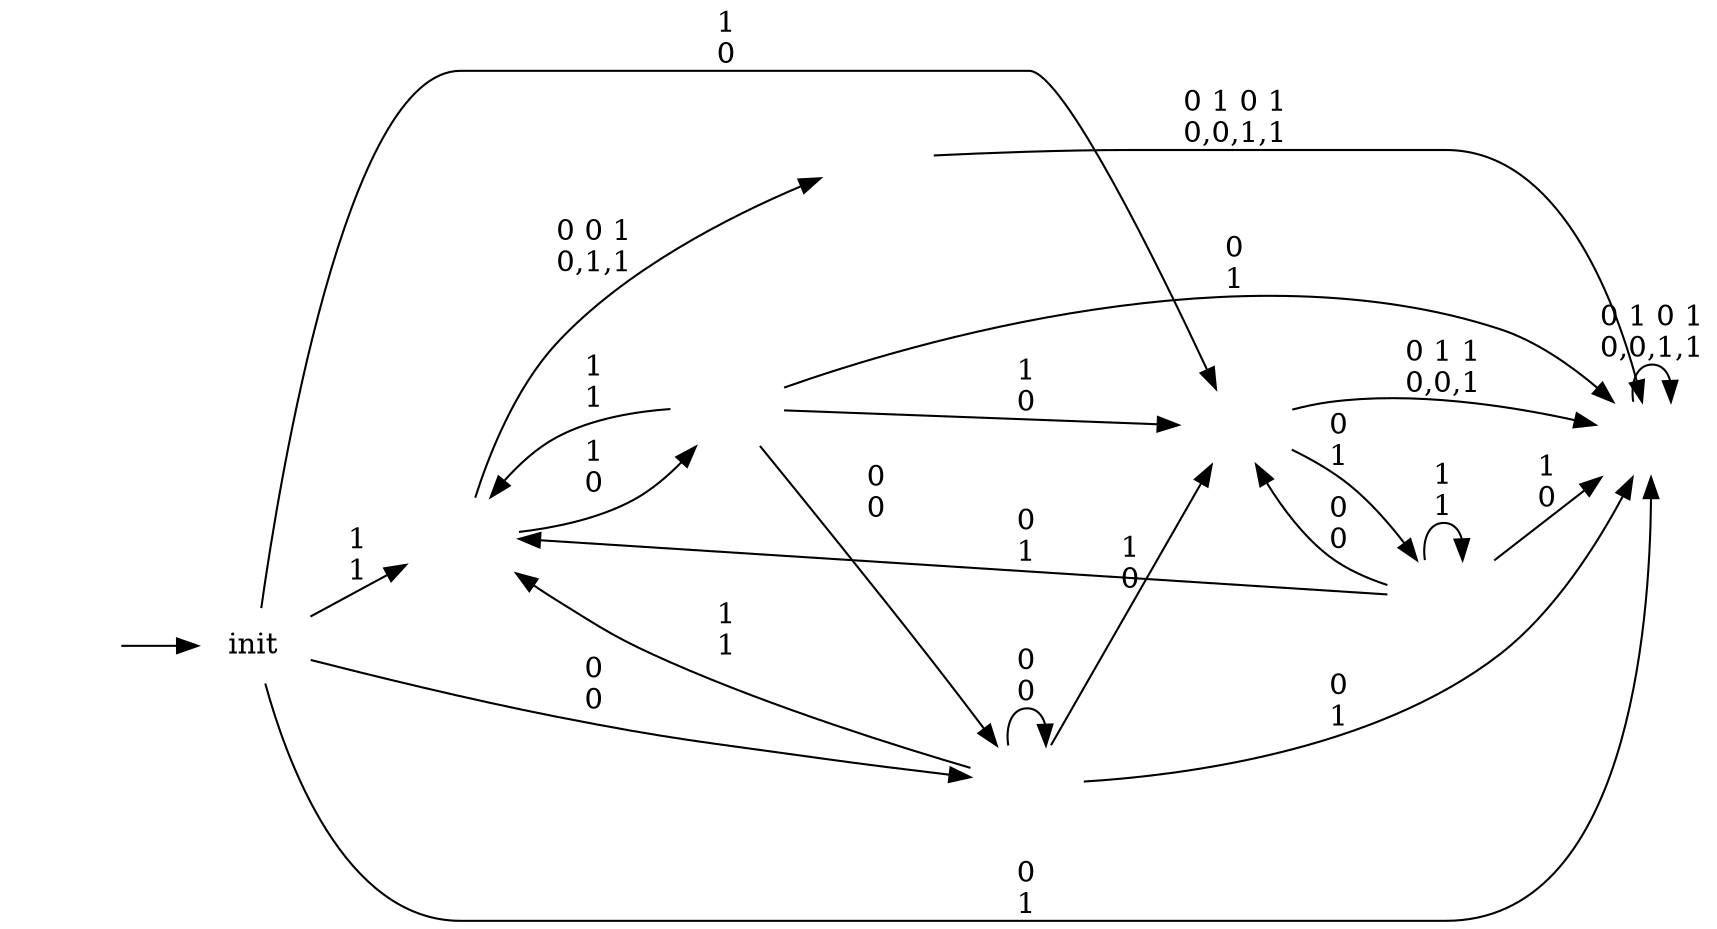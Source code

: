 digraph G {
rankdir="LR";node[shape=none];
"#entry#"[shape=none label=""];
"(#(0 1 0) #(1 0 1) #(1 1 0))"[image="010+101+110.png", label=""];
"(#(0 1 1) #(1 0 1) #(1 1 1))"[image="011+101+111.png", label=""];
"(#(1 1 0) #(1 1 1))"[image="110+111.png", label=""];
"(#(0 0 0) #(0 0 1) #(0 1 0) #(0 1 1) #(1 0 0) #(1 0 1) #(1 1 0) #(1 1 1))"[image="000+001+010+011+100+101+110+111.png", label=""];
"#nil"[image="btm.png", label=""];
"(#(1 0 0) #(1 0 1) #(1 1 0) #(1 1 1))"[image="100+101+110+111.png", label=""];
"(#(0 1 0) #(0 1 1) #(1 1 0) #(1 1 1))"[image="010+011+110+111.png", label=""];
"#entry#"->"init"
"init"->"(#(0 1 0) #(0 1 1) #(1 1 0) #(1 1 1))"[label="0\n0"];
"init"->"(#(1 0 0) #(1 0 1) #(1 1 0) #(1 1 1))"[label="1\n0"];
"init"->"#nil"[label="0\n1"];
"init"->"(#(0 0 0) #(0 0 1) #(0 1 0) #(0 1 1) #(1 0 0) #(1 0 1) #(1 1 0) #(1 1 1))"[label="1\n1"];
"(#(0 1 0) #(0 1 1) #(1 1 0) #(1 1 1))"->"(#(0 1 0) #(0 1 1) #(1 1 0) #(1 1 1))"[label="0\n0"];
"(#(0 1 0) #(0 1 1) #(1 1 0) #(1 1 1))"->"(#(1 0 0) #(1 0 1) #(1 1 0) #(1 1 1))"[label="1\n0"];
"(#(0 1 0) #(0 1 1) #(1 1 0) #(1 1 1))"->"#nil"[label="0\n1"];
"(#(0 1 0) #(0 1 1) #(1 1 0) #(1 1 1))"->"(#(0 0 0) #(0 0 1) #(0 1 0) #(0 1 1) #(1 0 0) #(1 0 1) #(1 1 0) #(1 1 1))"[label="1\n1"];
"(#(1 0 0) #(1 0 1) #(1 1 0) #(1 1 1))"->"#nil"[label="0 1 1\n0,0,1"];
"(#(1 0 0) #(1 0 1) #(1 1 0) #(1 1 1))"->"(#(1 1 0) #(1 1 1))"[label="0\n1"];
"#nil"->"#nil"[label="0 1 0 1\n0,0,1,1"];
"(#(0 0 0) #(0 0 1) #(0 1 0) #(0 1 1) #(1 0 0) #(1 0 1) #(1 1 0) #(1 1 1))"->"(#(0 1 1) #(1 0 1) #(1 1 1))"[label="0 0 1\n0,1,1"];
"(#(0 0 0) #(0 0 1) #(0 1 0) #(0 1 1) #(1 0 0) #(1 0 1) #(1 1 0) #(1 1 1))"->"(#(0 1 0) #(1 0 1) #(1 1 0))"[label="1\n0"];
"(#(1 1 0) #(1 1 1))"->"(#(1 0 0) #(1 0 1) #(1 1 0) #(1 1 1))"[label="0\n0"];
"(#(1 1 0) #(1 1 1))"->"#nil"[label="1\n0"];
"(#(1 1 0) #(1 1 1))"->"(#(0 0 0) #(0 0 1) #(0 1 0) #(0 1 1) #(1 0 0) #(1 0 1) #(1 1 0) #(1 1 1))"[label="0\n1"];
"(#(1 1 0) #(1 1 1))"->"(#(1 1 0) #(1 1 1))"[label="1\n1"];
"(#(0 1 1) #(1 0 1) #(1 1 1))"->"#nil"[label="0 1 0 1\n0,0,1,1"];
"(#(0 1 0) #(1 0 1) #(1 1 0))"->"(#(0 1 0) #(0 1 1) #(1 1 0) #(1 1 1))"[label="0\n0"];
"(#(0 1 0) #(1 0 1) #(1 1 0))"->"(#(1 0 0) #(1 0 1) #(1 1 0) #(1 1 1))"[label="1\n0"];
"(#(0 1 0) #(1 0 1) #(1 1 0))"->"#nil"[label="0\n1"];
"(#(0 1 0) #(1 0 1) #(1 1 0))"->"(#(0 0 0) #(0 0 1) #(0 1 0) #(0 1 1) #(1 0 0) #(1 0 1) #(1 1 0) #(1 1 1))"[label="1\n1"];
}
